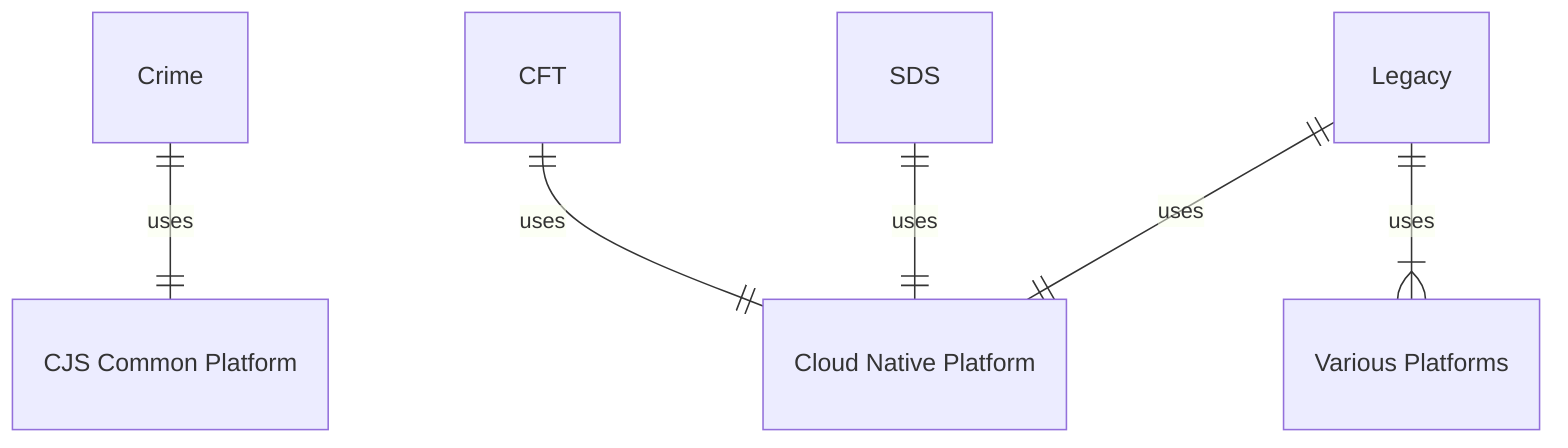 erDiagram
    Crime ||--|| "CJS Common Platform" : uses
    CFT ||--|| "Cloud Native Platform" : uses
    SDS ||--|| "Cloud Native Platform" : uses
    Legacy ||--|{ "Various Platforms" : uses
    Legacy ||--|| "Cloud Native Platform" : uses